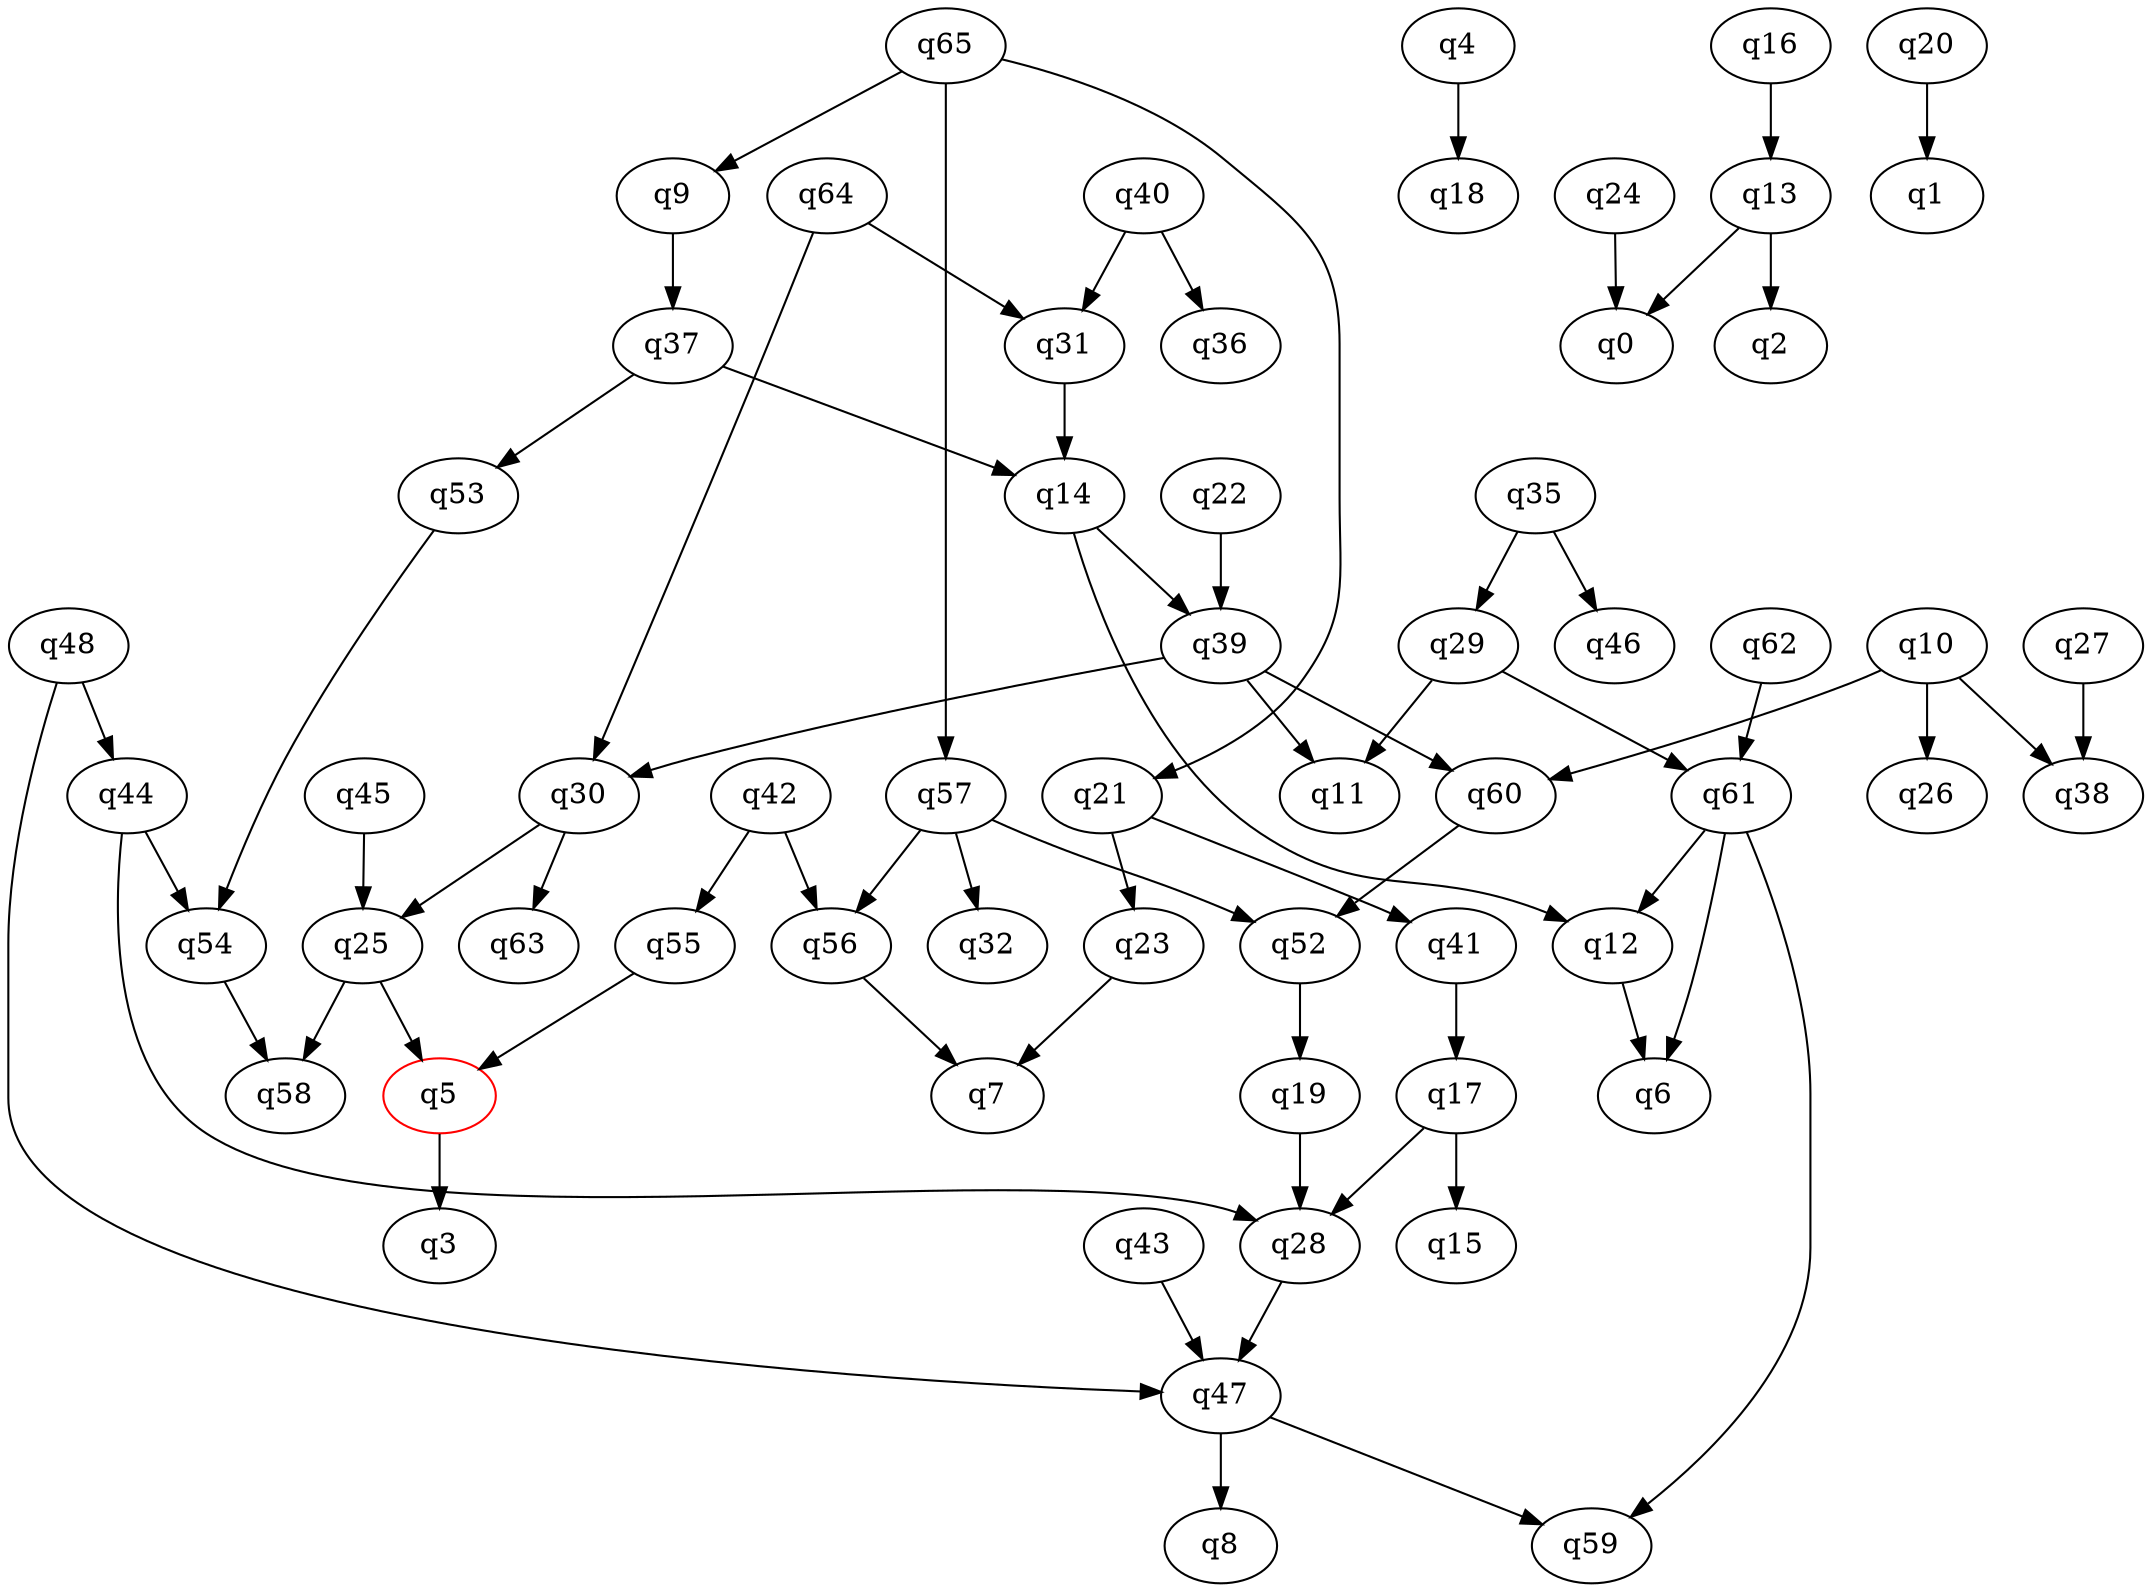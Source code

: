 digraph A{
q5 [initial=1,color=green];
q5 [final=1,color=red];
q4 -> q18;
q5 -> q3;
q9 -> q37;
q10 -> q26;
q10 -> q38;
q10 -> q60;
q12 -> q6;
q13 -> q0;
q13 -> q2;
q14 -> q12;
q14 -> q39;
q16 -> q13;
q17 -> q15;
q17 -> q28;
q19 -> q28;
q20 -> q1;
q21 -> q23;
q21 -> q41;
q22 -> q39;
q23 -> q7;
q24 -> q0;
q25 -> q5;
q25 -> q58;
q27 -> q38;
q28 -> q47;
q29 -> q11;
q29 -> q61;
q30 -> q25;
q30 -> q63;
q31 -> q14;
q35 -> q29;
q35 -> q46;
q37 -> q14;
q37 -> q53;
q39 -> q11;
q39 -> q30;
q39 -> q60;
q40 -> q31;
q40 -> q36;
q41 -> q17;
q42 -> q55;
q42 -> q56;
q43 -> q47;
q44 -> q28;
q44 -> q54;
q45 -> q25;
q47 -> q8;
q47 -> q59;
q48 -> q44;
q48 -> q47;
q52 -> q19;
q53 -> q54;
q54 -> q58;
q55 -> q5;
q56 -> q7;
q57 -> q32;
q57 -> q52;
q57 -> q56;
q60 -> q52;
q61 -> q6;
q61 -> q12;
q61 -> q59;
q62 -> q61;
q64 -> q30;
q64 -> q31;
q65 -> q9;
q65 -> q21;
q65 -> q57;
}